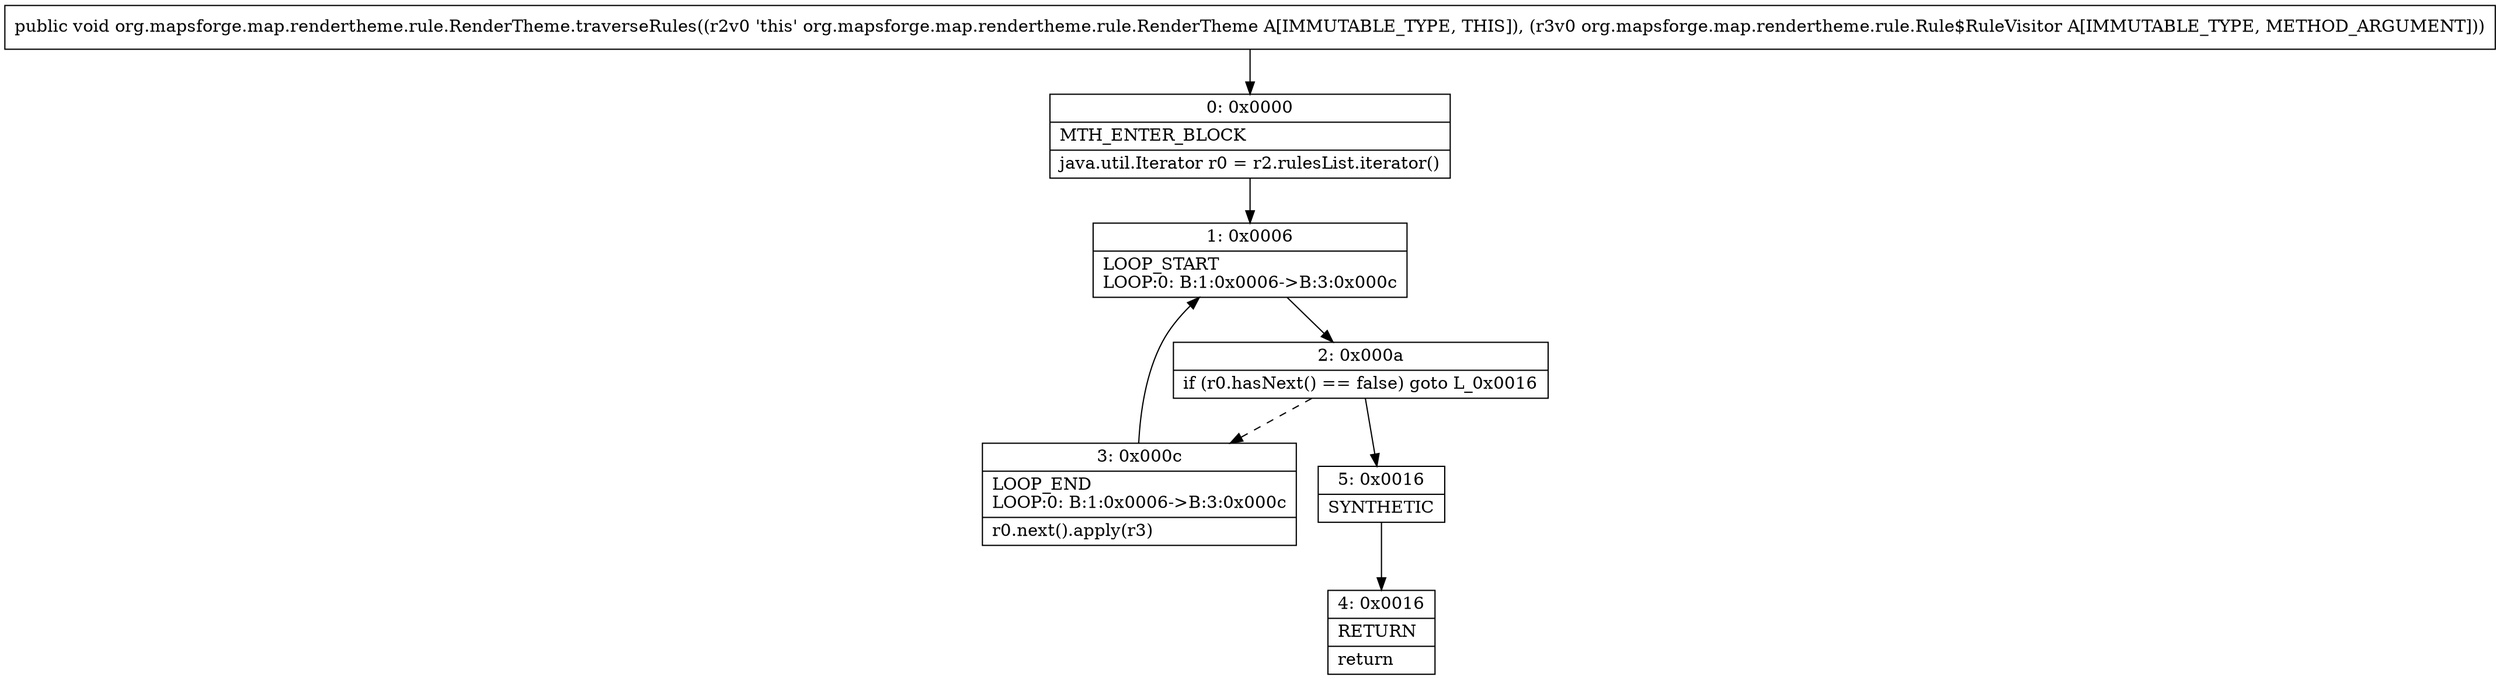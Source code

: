digraph "CFG fororg.mapsforge.map.rendertheme.rule.RenderTheme.traverseRules(Lorg\/mapsforge\/map\/rendertheme\/rule\/Rule$RuleVisitor;)V" {
Node_0 [shape=record,label="{0\:\ 0x0000|MTH_ENTER_BLOCK\l|java.util.Iterator r0 = r2.rulesList.iterator()\l}"];
Node_1 [shape=record,label="{1\:\ 0x0006|LOOP_START\lLOOP:0: B:1:0x0006\-\>B:3:0x000c\l}"];
Node_2 [shape=record,label="{2\:\ 0x000a|if (r0.hasNext() == false) goto L_0x0016\l}"];
Node_3 [shape=record,label="{3\:\ 0x000c|LOOP_END\lLOOP:0: B:1:0x0006\-\>B:3:0x000c\l|r0.next().apply(r3)\l}"];
Node_4 [shape=record,label="{4\:\ 0x0016|RETURN\l|return\l}"];
Node_5 [shape=record,label="{5\:\ 0x0016|SYNTHETIC\l}"];
MethodNode[shape=record,label="{public void org.mapsforge.map.rendertheme.rule.RenderTheme.traverseRules((r2v0 'this' org.mapsforge.map.rendertheme.rule.RenderTheme A[IMMUTABLE_TYPE, THIS]), (r3v0 org.mapsforge.map.rendertheme.rule.Rule$RuleVisitor A[IMMUTABLE_TYPE, METHOD_ARGUMENT])) }"];
MethodNode -> Node_0;
Node_0 -> Node_1;
Node_1 -> Node_2;
Node_2 -> Node_3[style=dashed];
Node_2 -> Node_5;
Node_3 -> Node_1;
Node_5 -> Node_4;
}

